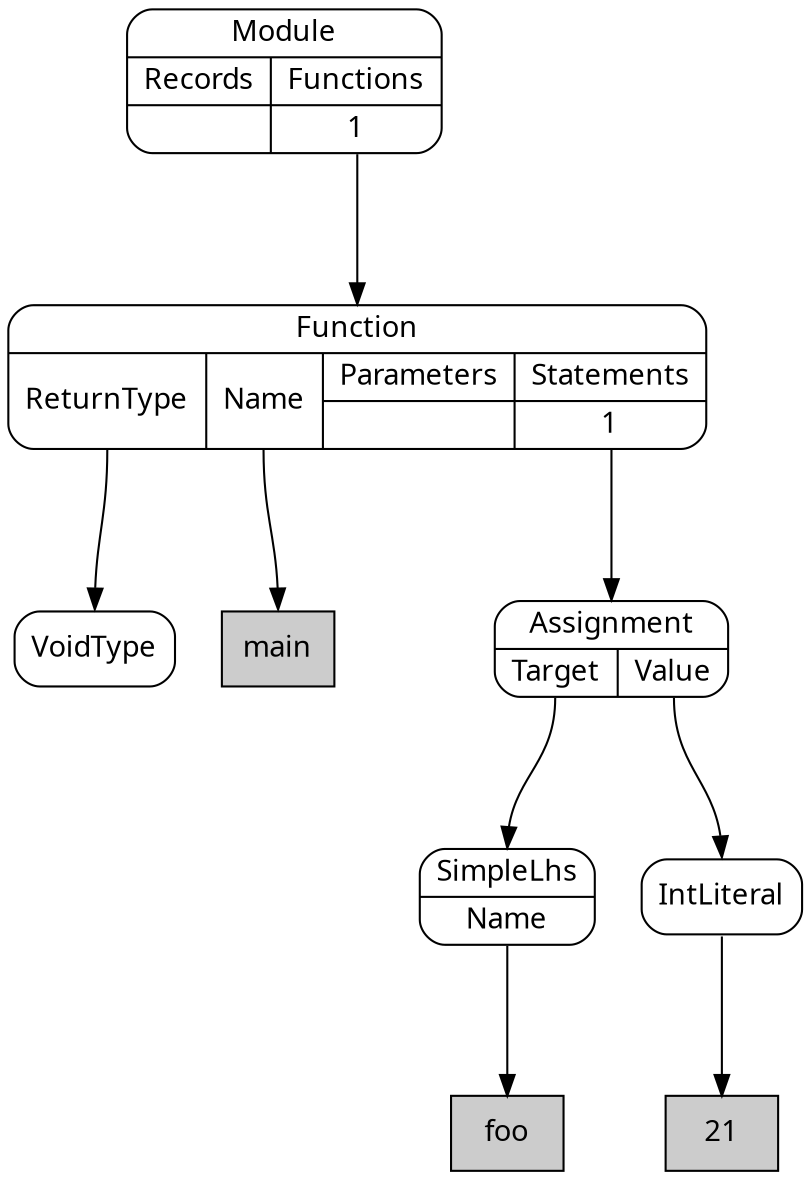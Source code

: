 digraph {
node [shape=Mrecord, style=filled, fillcolor=white, fontname="Calibri"];
graph [ordering=out, nodesep=0.3, ranksep=1];

# SimpleNode VoidType
node0 [label="VoidType", tooltip="VoidType"]

# DeclarationLiteral main
node1 [shape=box, label="main", fillcolor="#cccccc", tooltip="main"]

# ReferenceLiteral foo
node2 [shape=box, label="foo", fillcolor="#cccccc", tooltip="foo"]

# PortNode SimpleLhs
node3:p0:s -> node2:n
node3 [label="{SimpleLhs|{<p0>Name}}", tooltip="SimpleLhs"]

# Literal 21
node4 [shape=box, label="21", fillcolor="#cccccc", tooltip="21"]

# SimpleNode IntLiteral
node5:s -> node4:n
node5 [label="IntLiteral", tooltip="IntLiteral"]

# PortNode Assignment
node6:p0:s -> node3:n
node6:p1:s -> node5:n
node6 [label="{Assignment|{<p0>Target|<p1>Value}}", tooltip="Assignment"]

# PortNode Function
node7:p0:s -> node0:n
node7:p1:s -> node1:n
node7:p3_0:s -> node6:n
node7 [label="{Function|{<p0>ReturnType|<p1>Name|{Parameters|{}}|{Statements|{<p3_0>1}}}}", tooltip="Function"]

# PortNode Module
node8:p1_0:s -> node7:n
node8 [label="{Module|{{Records|{}}|{Functions|{<p1_0>1}}}}", tooltip="Module"]

}
